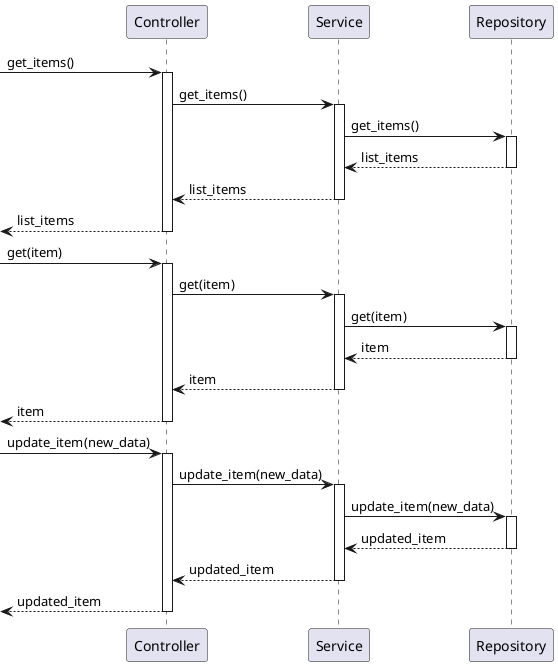 @startuml 


participant "Controller" as ctrl
participant "Service" as serv
participant "Repository" as repo 

->ctrl: get_items()

activate ctrl
ctrl -> serv: get_items()

activate serv 
serv -> repo: get_items()

activate repo 
repo --> serv: list_items 
deactivate 

serv --> ctrl: list_items
deactivate 

<-- ctrl: list_items
deactivate

 -> ctrl: get(item)

activate ctrl
ctrl -> serv: get(item)

activate serv
serv -> repo: get(item)

activate repo 
repo --> serv: item 
deactivate 

serv --> ctrl: item 
deactivate 

<-- ctrl: item
deactivate 

 -> ctrl: update_item(new_data)

activate ctrl
ctrl -> serv: update_item(new_data)

activate serv 
serv -> repo: update_item(new_data)

activate repo 
repo --> serv: updated_item 
deactivate 

serv --> ctrl: updated_item
deactivate 

<-- ctrl: updated_item
deactivate 


@enduml
